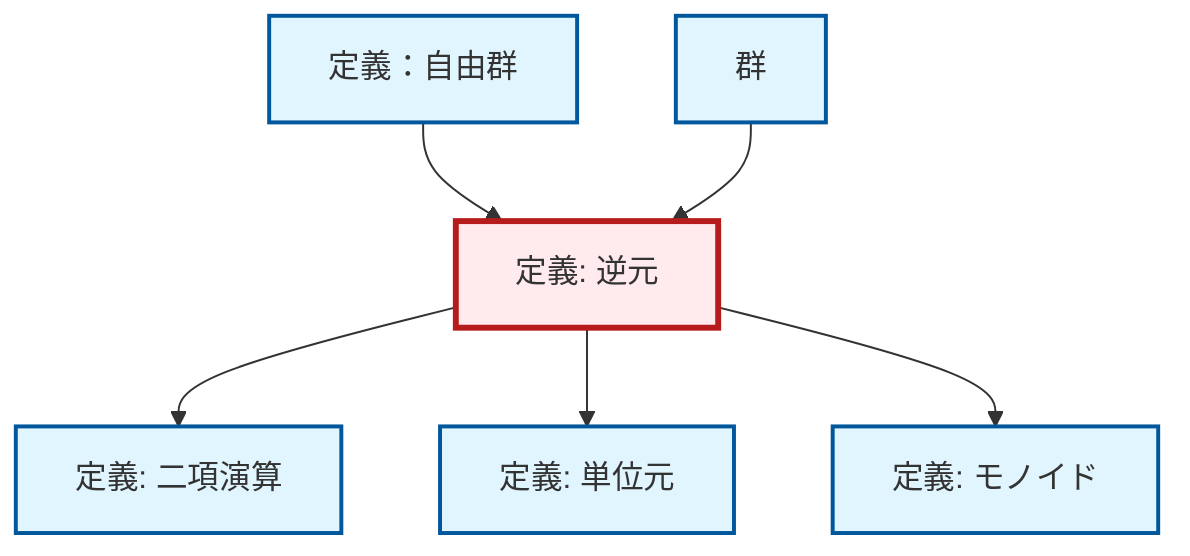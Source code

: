 graph TD
    classDef definition fill:#e1f5fe,stroke:#01579b,stroke-width:2px
    classDef theorem fill:#f3e5f5,stroke:#4a148c,stroke-width:2px
    classDef axiom fill:#fff3e0,stroke:#e65100,stroke-width:2px
    classDef example fill:#e8f5e9,stroke:#1b5e20,stroke-width:2px
    classDef current fill:#ffebee,stroke:#b71c1c,stroke-width:3px
    def-binary-operation["定義: 二項演算"]:::definition
    def-monoid["定義: モノイド"]:::definition
    def-inverse-element["定義: 逆元"]:::definition
    def-identity-element["定義: 単位元"]:::definition
    def-free-group["定義：自由群"]:::definition
    def-group["群"]:::definition
    def-inverse-element --> def-binary-operation
    def-inverse-element --> def-identity-element
    def-free-group --> def-inverse-element
    def-group --> def-inverse-element
    def-inverse-element --> def-monoid
    class def-inverse-element current